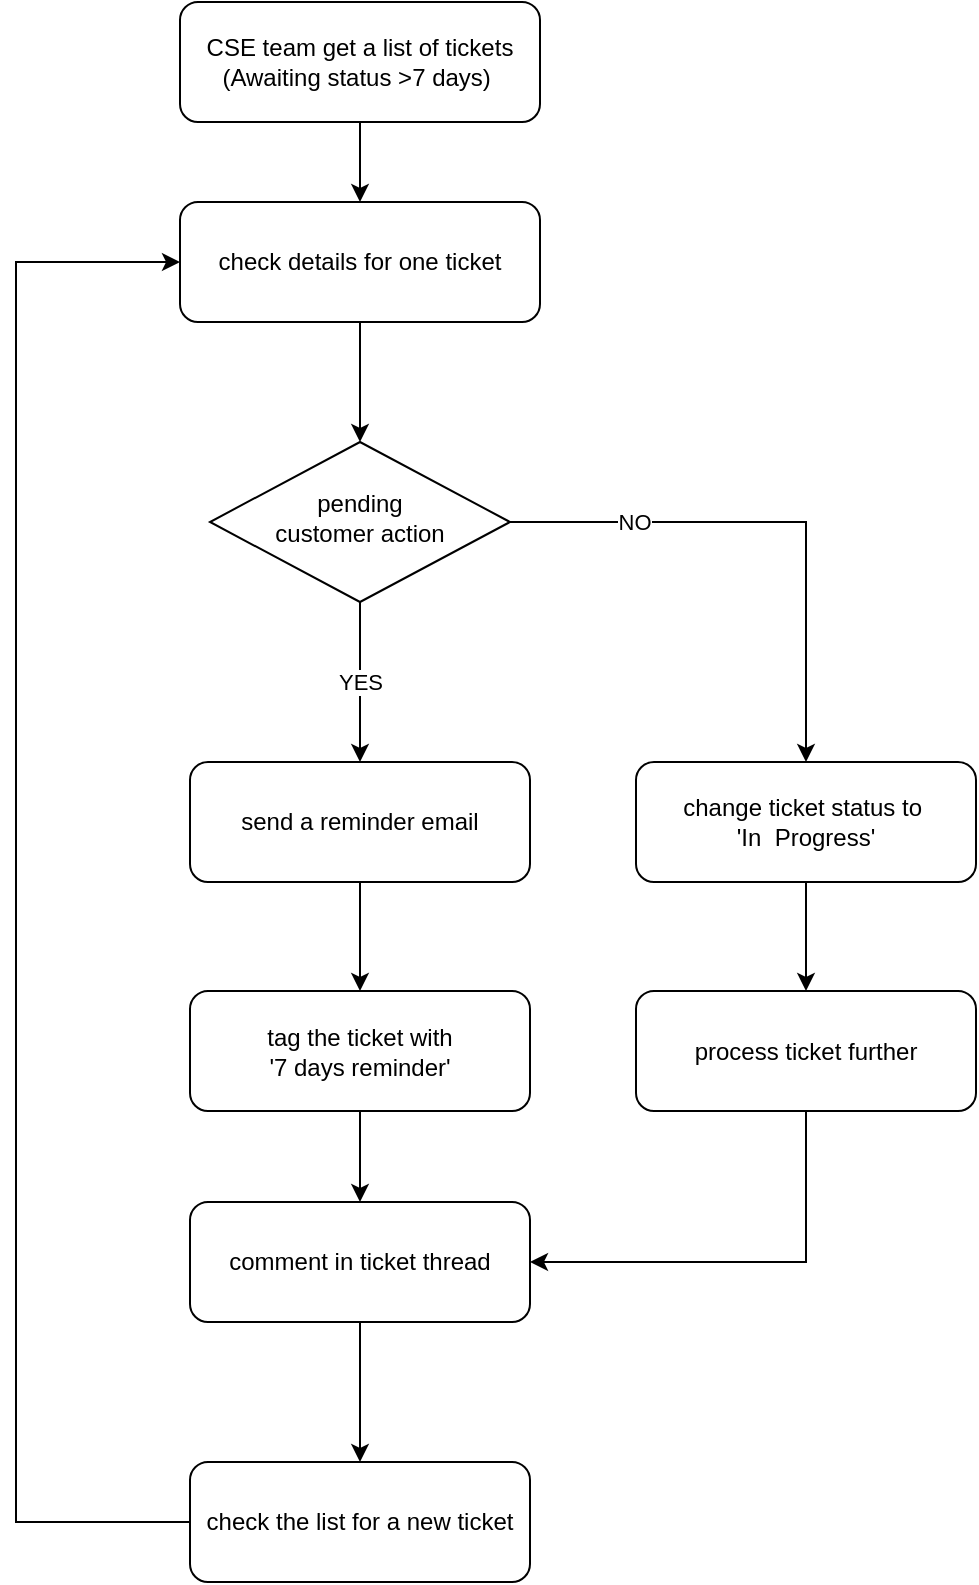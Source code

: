 <mxfile version="21.1.5" type="github">
  <diagram id="C5RBs43oDa-KdzZeNtuy" name="Page-1">
    <mxGraphModel dx="1728" dy="885" grid="1" gridSize="10" guides="1" tooltips="1" connect="1" arrows="1" fold="1" page="1" pageScale="1" pageWidth="827" pageHeight="1169" math="0" shadow="0">
      <root>
        <mxCell id="WIyWlLk6GJQsqaUBKTNV-0" />
        <mxCell id="WIyWlLk6GJQsqaUBKTNV-1" parent="WIyWlLk6GJQsqaUBKTNV-0" />
        <mxCell id="RN5OgNDomMwBpa4xTKKa-11" style="edgeStyle=orthogonalEdgeStyle;rounded=0;orthogonalLoop=1;jettySize=auto;html=1;exitX=0.5;exitY=1;exitDx=0;exitDy=0;entryX=0.5;entryY=0;entryDx=0;entryDy=0;" edge="1" parent="WIyWlLk6GJQsqaUBKTNV-1" source="WIyWlLk6GJQsqaUBKTNV-3" target="PfeV246qCIffFx4sXw3s-2">
          <mxGeometry relative="1" as="geometry" />
        </mxCell>
        <mxCell id="WIyWlLk6GJQsqaUBKTNV-3" value="CSE team get a list of tickets &lt;br&gt;(Awaiting status &amp;gt;7 days)&amp;nbsp;" style="rounded=1;whiteSpace=wrap;html=1;fontSize=12;glass=0;strokeWidth=1;shadow=0;" parent="WIyWlLk6GJQsqaUBKTNV-1" vertex="1">
          <mxGeometry x="242" y="53" width="180" height="60" as="geometry" />
        </mxCell>
        <mxCell id="WIyWlLk6GJQsqaUBKTNV-6" value="pending&lt;br&gt;customer action" style="rhombus;whiteSpace=wrap;html=1;shadow=0;fontFamily=Helvetica;fontSize=12;align=center;strokeWidth=1;spacing=6;spacingTop=-4;" parent="WIyWlLk6GJQsqaUBKTNV-1" vertex="1">
          <mxGeometry x="257" y="273" width="150" height="80" as="geometry" />
        </mxCell>
        <mxCell id="PfeV246qCIffFx4sXw3s-2" value="check details for one ticket" style="rounded=1;whiteSpace=wrap;html=1;" parent="WIyWlLk6GJQsqaUBKTNV-1" vertex="1">
          <mxGeometry x="242" y="153" width="180" height="60" as="geometry" />
        </mxCell>
        <mxCell id="PfeV246qCIffFx4sXw3s-3" value="" style="endArrow=classic;html=1;rounded=0;exitX=0.5;exitY=1;exitDx=0;exitDy=0;entryX=0.5;entryY=0;entryDx=0;entryDy=0;" parent="WIyWlLk6GJQsqaUBKTNV-1" source="WIyWlLk6GJQsqaUBKTNV-6" target="PfeV246qCIffFx4sXw3s-17" edge="1">
          <mxGeometry relative="1" as="geometry">
            <mxPoint x="517" y="513" as="sourcePoint" />
            <mxPoint x="342" y="433" as="targetPoint" />
          </mxGeometry>
        </mxCell>
        <mxCell id="PfeV246qCIffFx4sXw3s-4" value="YES" style="edgeLabel;resizable=0;html=1;align=center;verticalAlign=middle;" parent="PfeV246qCIffFx4sXw3s-3" connectable="0" vertex="1">
          <mxGeometry relative="1" as="geometry" />
        </mxCell>
        <mxCell id="PfeV246qCIffFx4sXw3s-5" value="" style="endArrow=classic;html=1;rounded=0;exitX=1;exitY=0.5;exitDx=0;exitDy=0;entryX=0.5;entryY=0;entryDx=0;entryDy=0;" parent="WIyWlLk6GJQsqaUBKTNV-1" source="WIyWlLk6GJQsqaUBKTNV-6" target="PfeV246qCIffFx4sXw3s-23" edge="1">
          <mxGeometry relative="1" as="geometry">
            <mxPoint x="507" y="283" as="sourcePoint" />
            <mxPoint x="537" y="313" as="targetPoint" />
            <Array as="points">
              <mxPoint x="555" y="313" />
            </Array>
          </mxGeometry>
        </mxCell>
        <mxCell id="PfeV246qCIffFx4sXw3s-6" value="NO" style="edgeLabel;resizable=0;html=1;align=center;verticalAlign=middle;" parent="PfeV246qCIffFx4sXw3s-5" connectable="0" vertex="1">
          <mxGeometry relative="1" as="geometry">
            <mxPoint x="-72" as="offset" />
          </mxGeometry>
        </mxCell>
        <mxCell id="PfeV246qCIffFx4sXw3s-17" value="send a reminder email" style="rounded=1;whiteSpace=wrap;html=1;" parent="WIyWlLk6GJQsqaUBKTNV-1" vertex="1">
          <mxGeometry x="247" y="433" width="170" height="60" as="geometry" />
        </mxCell>
        <mxCell id="PfeV246qCIffFx4sXw3s-18" value="check the list for a new ticket" style="rounded=1;whiteSpace=wrap;html=1;" parent="WIyWlLk6GJQsqaUBKTNV-1" vertex="1">
          <mxGeometry x="247" y="783" width="170" height="60" as="geometry" />
        </mxCell>
        <mxCell id="PfeV246qCIffFx4sXw3s-19" value="" style="endArrow=classic;html=1;rounded=0;exitX=0;exitY=0.5;exitDx=0;exitDy=0;entryX=0;entryY=0.5;entryDx=0;entryDy=0;" parent="WIyWlLk6GJQsqaUBKTNV-1" source="PfeV246qCIffFx4sXw3s-18" target="PfeV246qCIffFx4sXw3s-2" edge="1">
          <mxGeometry width="50" height="50" relative="1" as="geometry">
            <mxPoint x="607" y="523" as="sourcePoint" />
            <mxPoint x="657" y="473" as="targetPoint" />
            <Array as="points">
              <mxPoint x="160" y="813" />
              <mxPoint x="160" y="183" />
              <mxPoint x="207" y="183" />
            </Array>
          </mxGeometry>
        </mxCell>
        <mxCell id="PfeV246qCIffFx4sXw3s-20" value="" style="endArrow=classic;html=1;rounded=0;exitX=0.5;exitY=1;exitDx=0;exitDy=0;entryX=0.5;entryY=0;entryDx=0;entryDy=0;" parent="WIyWlLk6GJQsqaUBKTNV-1" source="RN5OgNDomMwBpa4xTKKa-1" target="PfeV246qCIffFx4sXw3s-18" edge="1">
          <mxGeometry width="50" height="50" relative="1" as="geometry">
            <mxPoint x="477" y="553" as="sourcePoint" />
            <mxPoint x="527" y="503" as="targetPoint" />
          </mxGeometry>
        </mxCell>
        <mxCell id="PfeV246qCIffFx4sXw3s-21" value="" style="endArrow=classic;html=1;rounded=0;exitX=0.5;exitY=1;exitDx=0;exitDy=0;entryX=0.5;entryY=0;entryDx=0;entryDy=0;" parent="WIyWlLk6GJQsqaUBKTNV-1" source="PfeV246qCIffFx4sXw3s-2" target="WIyWlLk6GJQsqaUBKTNV-6" edge="1">
          <mxGeometry width="50" height="50" relative="1" as="geometry">
            <mxPoint x="347" y="523" as="sourcePoint" />
            <mxPoint x="397" y="473" as="targetPoint" />
          </mxGeometry>
        </mxCell>
        <mxCell id="PfeV246qCIffFx4sXw3s-23" value="change ticket status to&amp;nbsp;&lt;br&gt;&#39;In&amp;nbsp; Progress&#39;" style="rounded=1;whiteSpace=wrap;html=1;" parent="WIyWlLk6GJQsqaUBKTNV-1" vertex="1">
          <mxGeometry x="470" y="433" width="170" height="60" as="geometry" />
        </mxCell>
        <mxCell id="RN5OgNDomMwBpa4xTKKa-3" value="" style="edgeStyle=orthogonalEdgeStyle;rounded=0;orthogonalLoop=1;jettySize=auto;html=1;" edge="1" parent="WIyWlLk6GJQsqaUBKTNV-1" source="RN5OgNDomMwBpa4xTKKa-0" target="RN5OgNDomMwBpa4xTKKa-1">
          <mxGeometry relative="1" as="geometry" />
        </mxCell>
        <mxCell id="RN5OgNDomMwBpa4xTKKa-0" value="tag the ticket with &lt;br&gt;&#39;7 days reminder&#39;" style="rounded=1;whiteSpace=wrap;html=1;" vertex="1" parent="WIyWlLk6GJQsqaUBKTNV-1">
          <mxGeometry x="247" y="547.5" width="170" height="60" as="geometry" />
        </mxCell>
        <mxCell id="RN5OgNDomMwBpa4xTKKa-1" value="comment in ticket thread" style="rounded=1;whiteSpace=wrap;html=1;" vertex="1" parent="WIyWlLk6GJQsqaUBKTNV-1">
          <mxGeometry x="247" y="653" width="170" height="60" as="geometry" />
        </mxCell>
        <mxCell id="RN5OgNDomMwBpa4xTKKa-4" value="" style="endArrow=classic;html=1;rounded=0;exitX=0.5;exitY=1;exitDx=0;exitDy=0;entryX=0.5;entryY=0;entryDx=0;entryDy=0;" edge="1" parent="WIyWlLk6GJQsqaUBKTNV-1" source="PfeV246qCIffFx4sXw3s-17" target="RN5OgNDomMwBpa4xTKKa-0">
          <mxGeometry width="50" height="50" relative="1" as="geometry">
            <mxPoint x="567" y="583" as="sourcePoint" />
            <mxPoint x="617" y="533" as="targetPoint" />
          </mxGeometry>
        </mxCell>
        <mxCell id="RN5OgNDomMwBpa4xTKKa-5" value="" style="endArrow=classic;html=1;rounded=0;entryX=1;entryY=0.5;entryDx=0;entryDy=0;exitX=0.5;exitY=1;exitDx=0;exitDy=0;" edge="1" parent="WIyWlLk6GJQsqaUBKTNV-1" source="RN5OgNDomMwBpa4xTKKa-7" target="RN5OgNDomMwBpa4xTKKa-1">
          <mxGeometry width="50" height="50" relative="1" as="geometry">
            <mxPoint x="580" y="640" as="sourcePoint" />
            <mxPoint x="577" y="563" as="targetPoint" />
            <Array as="points">
              <mxPoint x="555" y="683" />
            </Array>
          </mxGeometry>
        </mxCell>
        <mxCell id="RN5OgNDomMwBpa4xTKKa-7" value="process ticket further" style="rounded=1;whiteSpace=wrap;html=1;" vertex="1" parent="WIyWlLk6GJQsqaUBKTNV-1">
          <mxGeometry x="470" y="547.5" width="170" height="60" as="geometry" />
        </mxCell>
        <mxCell id="RN5OgNDomMwBpa4xTKKa-10" value="" style="endArrow=classic;html=1;rounded=0;exitX=0.5;exitY=1;exitDx=0;exitDy=0;entryX=0.5;entryY=0;entryDx=0;entryDy=0;" edge="1" parent="WIyWlLk6GJQsqaUBKTNV-1" source="PfeV246qCIffFx4sXw3s-23" target="RN5OgNDomMwBpa4xTKKa-7">
          <mxGeometry width="50" height="50" relative="1" as="geometry">
            <mxPoint x="527" y="623" as="sourcePoint" />
            <mxPoint x="577" y="573" as="targetPoint" />
            <Array as="points" />
          </mxGeometry>
        </mxCell>
      </root>
    </mxGraphModel>
  </diagram>
</mxfile>
